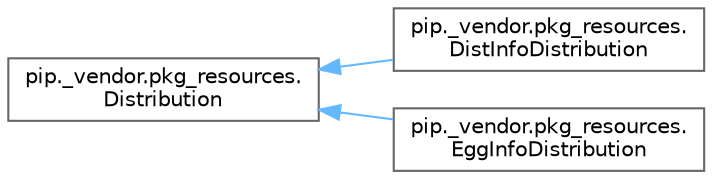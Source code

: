digraph "Graphical Class Hierarchy"
{
 // LATEX_PDF_SIZE
  bgcolor="transparent";
  edge [fontname=Helvetica,fontsize=10,labelfontname=Helvetica,labelfontsize=10];
  node [fontname=Helvetica,fontsize=10,shape=box,height=0.2,width=0.4];
  rankdir="LR";
  Node0 [id="Node000000",label="pip._vendor.pkg_resources.\lDistribution",height=0.2,width=0.4,color="grey40", fillcolor="white", style="filled",URL="$dc/dcc/classpip_1_1__vendor_1_1pkg__resources_1_1Distribution.html",tooltip=" "];
  Node0 -> Node1 [id="edge4861_Node000000_Node000001",dir="back",color="steelblue1",style="solid",tooltip=" "];
  Node1 [id="Node000001",label="pip._vendor.pkg_resources.\lDistInfoDistribution",height=0.2,width=0.4,color="grey40", fillcolor="white", style="filled",URL="$d3/d9b/classpip_1_1__vendor_1_1pkg__resources_1_1DistInfoDistribution.html",tooltip=" "];
  Node0 -> Node2 [id="edge4862_Node000000_Node000002",dir="back",color="steelblue1",style="solid",tooltip=" "];
  Node2 [id="Node000002",label="pip._vendor.pkg_resources.\lEggInfoDistribution",height=0.2,width=0.4,color="grey40", fillcolor="white", style="filled",URL="$d5/dff/classpip_1_1__vendor_1_1pkg__resources_1_1EggInfoDistribution.html",tooltip=" "];
}
